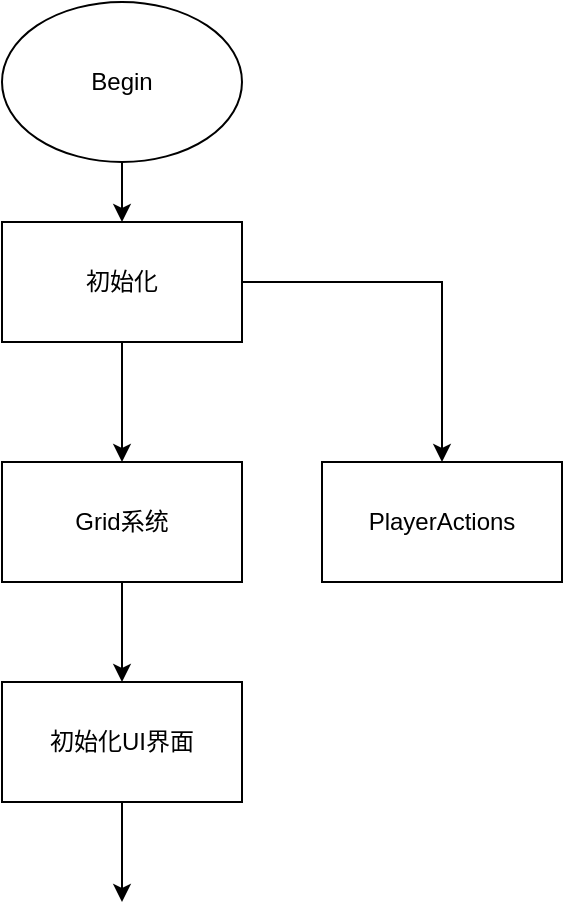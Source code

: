 <mxfile version="24.7.7">
  <diagram name="第 1 页" id="2x0V0OepnEK5kZq6wwCd">
    <mxGraphModel dx="1042" dy="567" grid="1" gridSize="10" guides="1" tooltips="1" connect="1" arrows="1" fold="1" page="1" pageScale="1" pageWidth="827" pageHeight="1169" math="0" shadow="0">
      <root>
        <mxCell id="0" />
        <mxCell id="1" parent="0" />
        <mxCell id="Rm30RS6rHc1cnBJ8gURm-3" style="edgeStyle=orthogonalEdgeStyle;rounded=0;orthogonalLoop=1;jettySize=auto;html=1;" edge="1" parent="1" source="Rm30RS6rHc1cnBJ8gURm-1">
          <mxGeometry relative="1" as="geometry">
            <mxPoint x="340" y="140" as="targetPoint" />
          </mxGeometry>
        </mxCell>
        <mxCell id="Rm30RS6rHc1cnBJ8gURm-1" value="Begin" style="ellipse;whiteSpace=wrap;html=1;" vertex="1" parent="1">
          <mxGeometry x="280" y="30" width="120" height="80" as="geometry" />
        </mxCell>
        <mxCell id="Rm30RS6rHc1cnBJ8gURm-5" style="edgeStyle=orthogonalEdgeStyle;rounded=0;orthogonalLoop=1;jettySize=auto;html=1;exitX=0.5;exitY=1;exitDx=0;exitDy=0;" edge="1" parent="1" source="Rm30RS6rHc1cnBJ8gURm-4">
          <mxGeometry relative="1" as="geometry">
            <mxPoint x="340" y="370" as="targetPoint" />
          </mxGeometry>
        </mxCell>
        <mxCell id="Rm30RS6rHc1cnBJ8gURm-4" value="Grid系统" style="rounded=0;whiteSpace=wrap;html=1;" vertex="1" parent="1">
          <mxGeometry x="280" y="260" width="120" height="60" as="geometry" />
        </mxCell>
        <mxCell id="Rm30RS6rHc1cnBJ8gURm-7" style="edgeStyle=orthogonalEdgeStyle;rounded=0;orthogonalLoop=1;jettySize=auto;html=1;exitX=0.5;exitY=1;exitDx=0;exitDy=0;" edge="1" parent="1" source="Rm30RS6rHc1cnBJ8gURm-6">
          <mxGeometry relative="1" as="geometry">
            <mxPoint x="340" y="480" as="targetPoint" />
          </mxGeometry>
        </mxCell>
        <mxCell id="Rm30RS6rHc1cnBJ8gURm-6" value="初始化UI界面" style="rounded=0;whiteSpace=wrap;html=1;" vertex="1" parent="1">
          <mxGeometry x="280" y="370" width="120" height="60" as="geometry" />
        </mxCell>
        <mxCell id="Rm30RS6rHc1cnBJ8gURm-11" style="edgeStyle=orthogonalEdgeStyle;rounded=0;orthogonalLoop=1;jettySize=auto;html=1;entryX=0.5;entryY=0;entryDx=0;entryDy=0;" edge="1" parent="1" source="Rm30RS6rHc1cnBJ8gURm-10" target="Rm30RS6rHc1cnBJ8gURm-4">
          <mxGeometry relative="1" as="geometry" />
        </mxCell>
        <mxCell id="Rm30RS6rHc1cnBJ8gURm-14" style="edgeStyle=orthogonalEdgeStyle;rounded=0;orthogonalLoop=1;jettySize=auto;html=1;exitX=1;exitY=0.5;exitDx=0;exitDy=0;entryX=0.5;entryY=0;entryDx=0;entryDy=0;" edge="1" parent="1" source="Rm30RS6rHc1cnBJ8gURm-10" target="Rm30RS6rHc1cnBJ8gURm-12">
          <mxGeometry relative="1" as="geometry" />
        </mxCell>
        <mxCell id="Rm30RS6rHc1cnBJ8gURm-10" value="初始化" style="rounded=0;whiteSpace=wrap;html=1;" vertex="1" parent="1">
          <mxGeometry x="280" y="140" width="120" height="60" as="geometry" />
        </mxCell>
        <mxCell id="Rm30RS6rHc1cnBJ8gURm-12" value="PlayerActions" style="rounded=0;whiteSpace=wrap;html=1;" vertex="1" parent="1">
          <mxGeometry x="440" y="260" width="120" height="60" as="geometry" />
        </mxCell>
      </root>
    </mxGraphModel>
  </diagram>
</mxfile>
